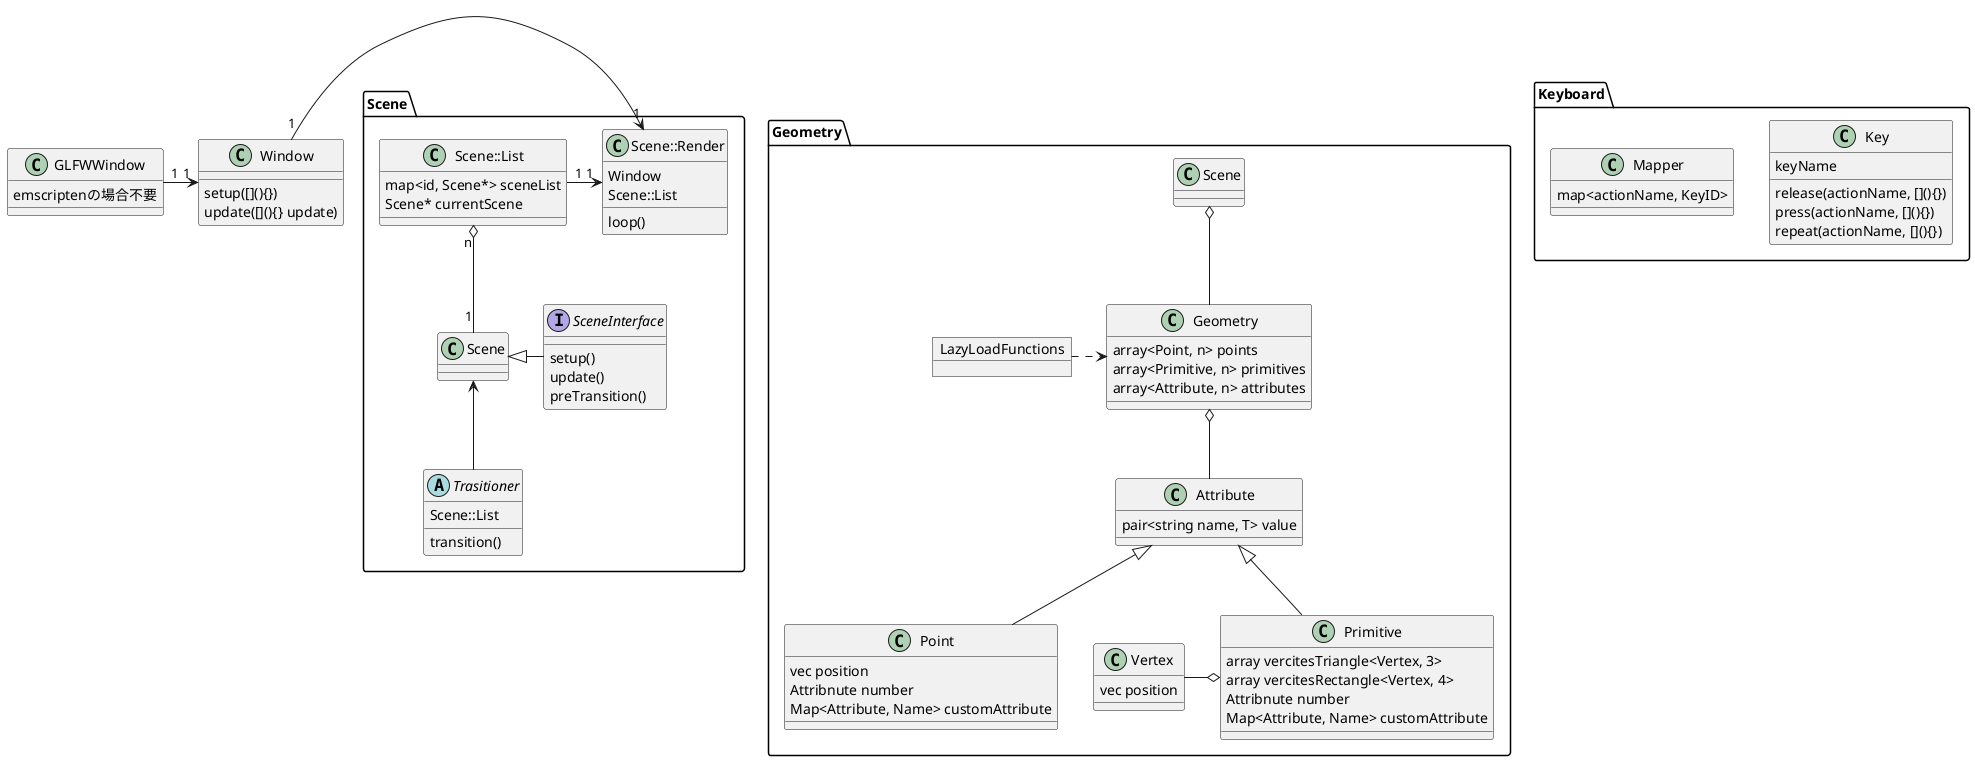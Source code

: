 @startuml thux
' eventは各自のオブジェクトが持ちたい

class GLFWWindow {
    emscriptenの場合不要
}
GLFWWindow "1" -> "1" Window

class Window {
    setup([](){})
    update([](){} update)
}
' Window --> Scene
' Window --> Geometry

package Scene {

    class Scene::List {
        map<id, Scene*> sceneList
        Scene* currentScene
    }
    Scene::List "n" o-- "1" Scene
    
    class Scene::Render {
        Window
        Scene::List
        loop()
    }
    Window "1" -> "1" Scene::Render
    Scene::List "1" -> "1" Scene::Render

    Scene <|- SceneInterface
    interface SceneInterface {
        setup()
        update()
        preTransition()
    }

    Scene <-- Trasitioner
    abstract Trasitioner {
        Scene::List
        transition()
    }
}

package Keyboard {
    ' 1 : n ? key('e')
    ' 1 : 1 key().press('e')
    
    class Key {
        keyName
        release(actionName, [](){})
        press(actionName, [](){})
        repeat(actionName, [](){})
    }

    class Mapper {
        map<actionName, KeyID>
    }
}

package Geometry {
    class Geometry {
        array<Point, n> points
        array<Primitive, n> primitives
        array<Attribute, n> attributes
    }
    Scene o-- Geometry

    Geometry o-- Attribute

    object LazyLoadFunctions {

    }
    LazyLoadFunctions .> Geometry

    class Attribute {
        pair<string name, T> value
    }

    class Point {
        vec position
        Attribnute number
        Map<Attribute, Name> customAttribute
    }
    Attribute <|-- Point

    class Primitive {
        array vercitesTriangle<Vertex, 3>
        array vercitesRectangle<Vertex, 4>
        Attribnute number
        Map<Attribute, Name> customAttribute
    }
    Attribute <|-- Primitive

    class Vertex {
        vec position
    }
    Vertex -o Primitive
    ' Vertex <|- Attribute
}
@enduml